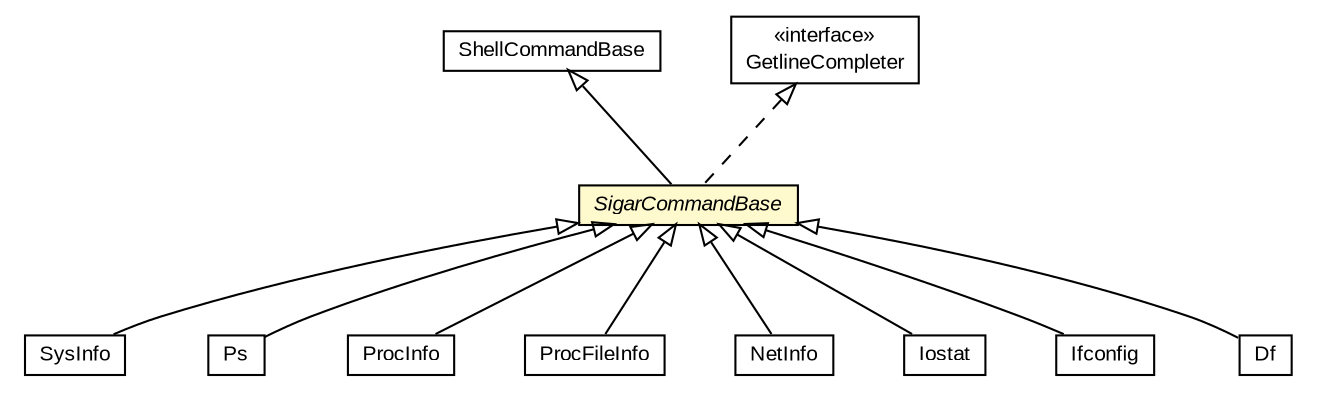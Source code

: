 #!/usr/local/bin/dot
#
# Class diagram 
# Generated by UMLGraph version R5_6-24-gf6e263 (http://www.umlgraph.org/)
#

digraph G {
	edge [fontname="arial",fontsize=10,labelfontname="arial",labelfontsize=10];
	node [fontname="arial",fontsize=10,shape=plaintext];
	nodesep=0.25;
	ranksep=0.5;
	// org.miloss.fgsms.osagent.SysInfo
	c1134293 [label=<<table title="org.miloss.fgsms.osagent.SysInfo" border="0" cellborder="1" cellspacing="0" cellpadding="2" port="p" href="./SysInfo.html">
		<tr><td><table border="0" cellspacing="0" cellpadding="1">
<tr><td align="center" balign="center"> SysInfo </td></tr>
		</table></td></tr>
		</table>>, URL="./SysInfo.html", fontname="arial", fontcolor="black", fontsize=10.0];
	// org.miloss.fgsms.osagent.SigarCommandBase
	c1134294 [label=<<table title="org.miloss.fgsms.osagent.SigarCommandBase" border="0" cellborder="1" cellspacing="0" cellpadding="2" port="p" bgcolor="lemonChiffon" href="./SigarCommandBase.html">
		<tr><td><table border="0" cellspacing="0" cellpadding="1">
<tr><td align="center" balign="center"><font face="arial italic"> SigarCommandBase </font></td></tr>
		</table></td></tr>
		</table>>, URL="./SigarCommandBase.html", fontname="arial", fontcolor="black", fontsize=10.0];
	// org.miloss.fgsms.osagent.Ps
	c1134295 [label=<<table title="org.miloss.fgsms.osagent.Ps" border="0" cellborder="1" cellspacing="0" cellpadding="2" port="p" href="./Ps.html">
		<tr><td><table border="0" cellspacing="0" cellpadding="1">
<tr><td align="center" balign="center"> Ps </td></tr>
		</table></td></tr>
		</table>>, URL="./Ps.html", fontname="arial", fontcolor="black", fontsize=10.0];
	// org.miloss.fgsms.osagent.ProcInfo
	c1134296 [label=<<table title="org.miloss.fgsms.osagent.ProcInfo" border="0" cellborder="1" cellspacing="0" cellpadding="2" port="p" href="./ProcInfo.html">
		<tr><td><table border="0" cellspacing="0" cellpadding="1">
<tr><td align="center" balign="center"> ProcInfo </td></tr>
		</table></td></tr>
		</table>>, URL="./ProcInfo.html", fontname="arial", fontcolor="black", fontsize=10.0];
	// org.miloss.fgsms.osagent.ProcFileInfo
	c1134297 [label=<<table title="org.miloss.fgsms.osagent.ProcFileInfo" border="0" cellborder="1" cellspacing="0" cellpadding="2" port="p" href="./ProcFileInfo.html">
		<tr><td><table border="0" cellspacing="0" cellpadding="1">
<tr><td align="center" balign="center"> ProcFileInfo </td></tr>
		</table></td></tr>
		</table>>, URL="./ProcFileInfo.html", fontname="arial", fontcolor="black", fontsize=10.0];
	// org.miloss.fgsms.osagent.NetInfo
	c1134301 [label=<<table title="org.miloss.fgsms.osagent.NetInfo" border="0" cellborder="1" cellspacing="0" cellpadding="2" port="p" href="./NetInfo.html">
		<tr><td><table border="0" cellspacing="0" cellpadding="1">
<tr><td align="center" balign="center"> NetInfo </td></tr>
		</table></td></tr>
		</table>>, URL="./NetInfo.html", fontname="arial", fontcolor="black", fontsize=10.0];
	// org.miloss.fgsms.osagent.Iostat
	c1134303 [label=<<table title="org.miloss.fgsms.osagent.Iostat" border="0" cellborder="1" cellspacing="0" cellpadding="2" port="p" href="./Iostat.html">
		<tr><td><table border="0" cellspacing="0" cellpadding="1">
<tr><td align="center" balign="center"> Iostat </td></tr>
		</table></td></tr>
		</table>>, URL="./Iostat.html", fontname="arial", fontcolor="black", fontsize=10.0];
	// org.miloss.fgsms.osagent.Ifconfig
	c1134305 [label=<<table title="org.miloss.fgsms.osagent.Ifconfig" border="0" cellborder="1" cellspacing="0" cellpadding="2" port="p" href="./Ifconfig.html">
		<tr><td><table border="0" cellspacing="0" cellpadding="1">
<tr><td align="center" balign="center"> Ifconfig </td></tr>
		</table></td></tr>
		</table>>, URL="./Ifconfig.html", fontname="arial", fontcolor="black", fontsize=10.0];
	// org.miloss.fgsms.osagent.Df
	c1134307 [label=<<table title="org.miloss.fgsms.osagent.Df" border="0" cellborder="1" cellspacing="0" cellpadding="2" port="p" href="./Df.html">
		<tr><td><table border="0" cellspacing="0" cellpadding="1">
<tr><td align="center" balign="center"> Df </td></tr>
		</table></td></tr>
		</table>>, URL="./Df.html", fontname="arial", fontcolor="black", fontsize=10.0];
	//org.miloss.fgsms.osagent.SysInfo extends org.miloss.fgsms.osagent.SigarCommandBase
	c1134294:p -> c1134293:p [dir=back,arrowtail=empty];
	//org.miloss.fgsms.osagent.SigarCommandBase extends org.hyperic.sigar.shell.ShellCommandBase
	c1134572:p -> c1134294:p [dir=back,arrowtail=empty];
	//org.miloss.fgsms.osagent.SigarCommandBase implements org.hyperic.sigar.util.GetlineCompleter
	c1134573:p -> c1134294:p [dir=back,arrowtail=empty,style=dashed];
	//org.miloss.fgsms.osagent.Ps extends org.miloss.fgsms.osagent.SigarCommandBase
	c1134294:p -> c1134295:p [dir=back,arrowtail=empty];
	//org.miloss.fgsms.osagent.ProcInfo extends org.miloss.fgsms.osagent.SigarCommandBase
	c1134294:p -> c1134296:p [dir=back,arrowtail=empty];
	//org.miloss.fgsms.osagent.ProcFileInfo extends org.miloss.fgsms.osagent.SigarCommandBase
	c1134294:p -> c1134297:p [dir=back,arrowtail=empty];
	//org.miloss.fgsms.osagent.NetInfo extends org.miloss.fgsms.osagent.SigarCommandBase
	c1134294:p -> c1134301:p [dir=back,arrowtail=empty];
	//org.miloss.fgsms.osagent.Iostat extends org.miloss.fgsms.osagent.SigarCommandBase
	c1134294:p -> c1134303:p [dir=back,arrowtail=empty];
	//org.miloss.fgsms.osagent.Ifconfig extends org.miloss.fgsms.osagent.SigarCommandBase
	c1134294:p -> c1134305:p [dir=back,arrowtail=empty];
	//org.miloss.fgsms.osagent.Df extends org.miloss.fgsms.osagent.SigarCommandBase
	c1134294:p -> c1134307:p [dir=back,arrowtail=empty];
	// org.hyperic.sigar.shell.ShellCommandBase
	c1134572 [label=<<table title="org.hyperic.sigar.shell.ShellCommandBase" border="0" cellborder="1" cellspacing="0" cellpadding="2" port="p" href="http://java.sun.com/j2se/1.4.2/docs/api/org/hyperic/sigar/shell/ShellCommandBase.html">
		<tr><td><table border="0" cellspacing="0" cellpadding="1">
<tr><td align="center" balign="center"> ShellCommandBase </td></tr>
		</table></td></tr>
		</table>>, URL="http://java.sun.com/j2se/1.4.2/docs/api/org/hyperic/sigar/shell/ShellCommandBase.html", fontname="arial", fontcolor="black", fontsize=10.0];
	// org.hyperic.sigar.util.GetlineCompleter
	c1134573 [label=<<table title="org.hyperic.sigar.util.GetlineCompleter" border="0" cellborder="1" cellspacing="0" cellpadding="2" port="p" href="http://java.sun.com/j2se/1.4.2/docs/api/org/hyperic/sigar/util/GetlineCompleter.html">
		<tr><td><table border="0" cellspacing="0" cellpadding="1">
<tr><td align="center" balign="center"> &#171;interface&#187; </td></tr>
<tr><td align="center" balign="center"> GetlineCompleter </td></tr>
		</table></td></tr>
		</table>>, URL="http://java.sun.com/j2se/1.4.2/docs/api/org/hyperic/sigar/util/GetlineCompleter.html", fontname="arial", fontcolor="black", fontsize=10.0];
}

